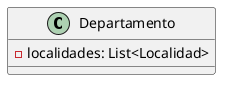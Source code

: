 @startuml
'https://plantuml.com/class-diagram

class Departamento {
  - localidades: List<Localidad>
}

@enduml